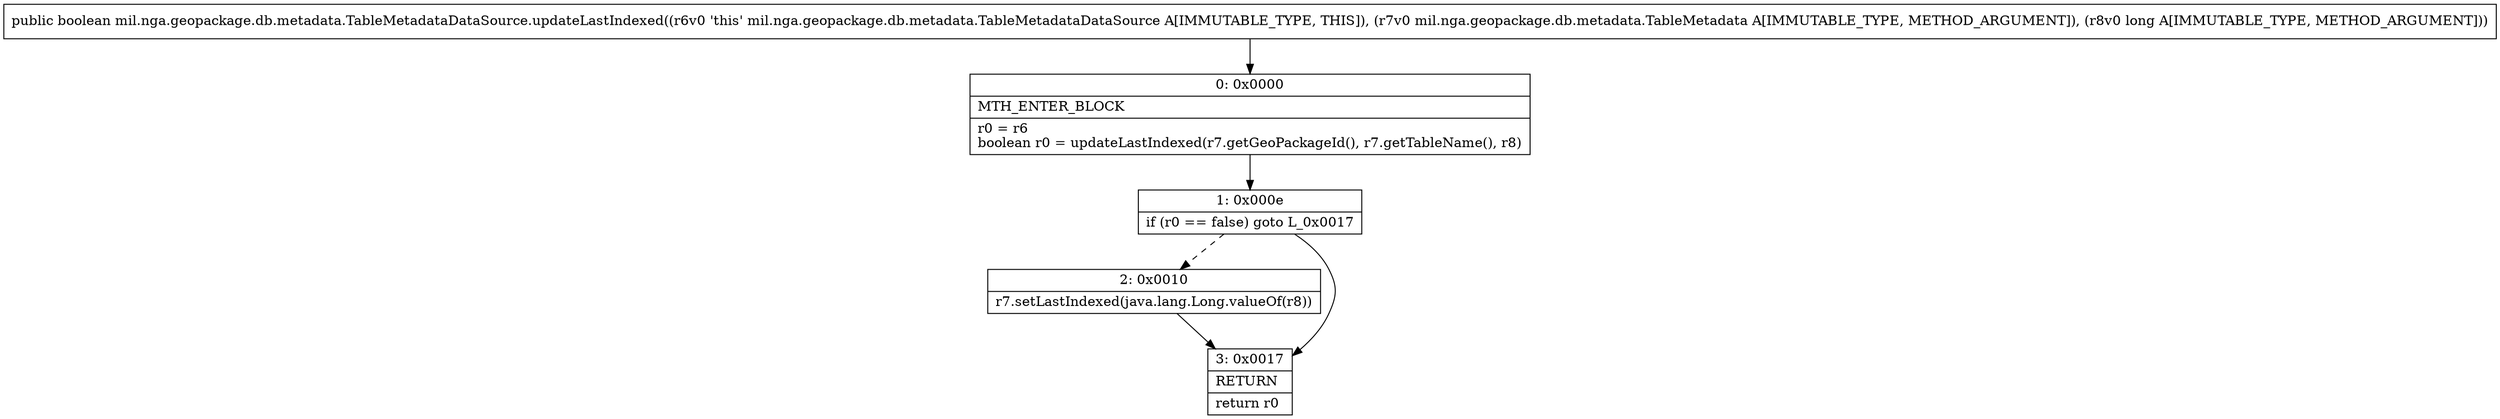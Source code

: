 digraph "CFG formil.nga.geopackage.db.metadata.TableMetadataDataSource.updateLastIndexed(Lmil\/nga\/geopackage\/db\/metadata\/TableMetadata;J)Z" {
Node_0 [shape=record,label="{0\:\ 0x0000|MTH_ENTER_BLOCK\l|r0 = r6\lboolean r0 = updateLastIndexed(r7.getGeoPackageId(), r7.getTableName(), r8)\l}"];
Node_1 [shape=record,label="{1\:\ 0x000e|if (r0 == false) goto L_0x0017\l}"];
Node_2 [shape=record,label="{2\:\ 0x0010|r7.setLastIndexed(java.lang.Long.valueOf(r8))\l}"];
Node_3 [shape=record,label="{3\:\ 0x0017|RETURN\l|return r0\l}"];
MethodNode[shape=record,label="{public boolean mil.nga.geopackage.db.metadata.TableMetadataDataSource.updateLastIndexed((r6v0 'this' mil.nga.geopackage.db.metadata.TableMetadataDataSource A[IMMUTABLE_TYPE, THIS]), (r7v0 mil.nga.geopackage.db.metadata.TableMetadata A[IMMUTABLE_TYPE, METHOD_ARGUMENT]), (r8v0 long A[IMMUTABLE_TYPE, METHOD_ARGUMENT])) }"];
MethodNode -> Node_0;
Node_0 -> Node_1;
Node_1 -> Node_2[style=dashed];
Node_1 -> Node_3;
Node_2 -> Node_3;
}

